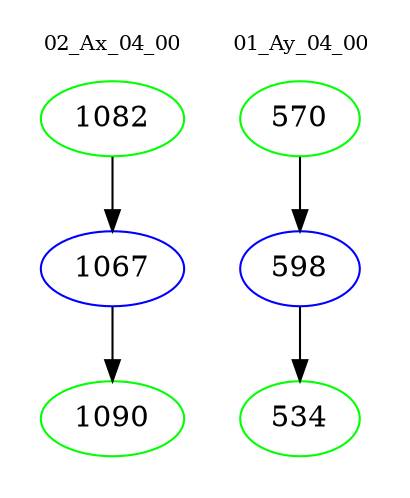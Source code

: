 digraph{
subgraph cluster_0 {
color = white
label = "02_Ax_04_00";
fontsize=10;
T0_1082 [label="1082", color="green"]
T0_1082 -> T0_1067 [color="black"]
T0_1067 [label="1067", color="blue"]
T0_1067 -> T0_1090 [color="black"]
T0_1090 [label="1090", color="green"]
}
subgraph cluster_1 {
color = white
label = "01_Ay_04_00";
fontsize=10;
T1_570 [label="570", color="green"]
T1_570 -> T1_598 [color="black"]
T1_598 [label="598", color="blue"]
T1_598 -> T1_534 [color="black"]
T1_534 [label="534", color="green"]
}
}
